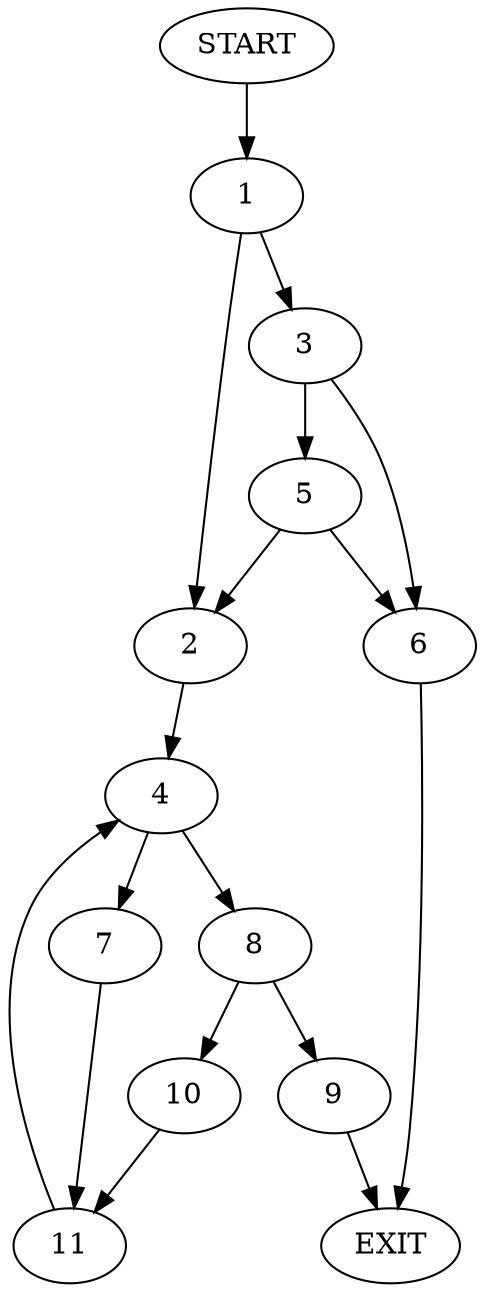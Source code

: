 digraph {
0 [label="START"]
12 [label="EXIT"]
0 -> 1
1 -> 2
1 -> 3
2 -> 4
3 -> 5
3 -> 6
6 -> 12
5 -> 2
5 -> 6
4 -> 7
4 -> 8
8 -> 9
8 -> 10
7 -> 11
11 -> 4
9 -> 12
10 -> 11
}

